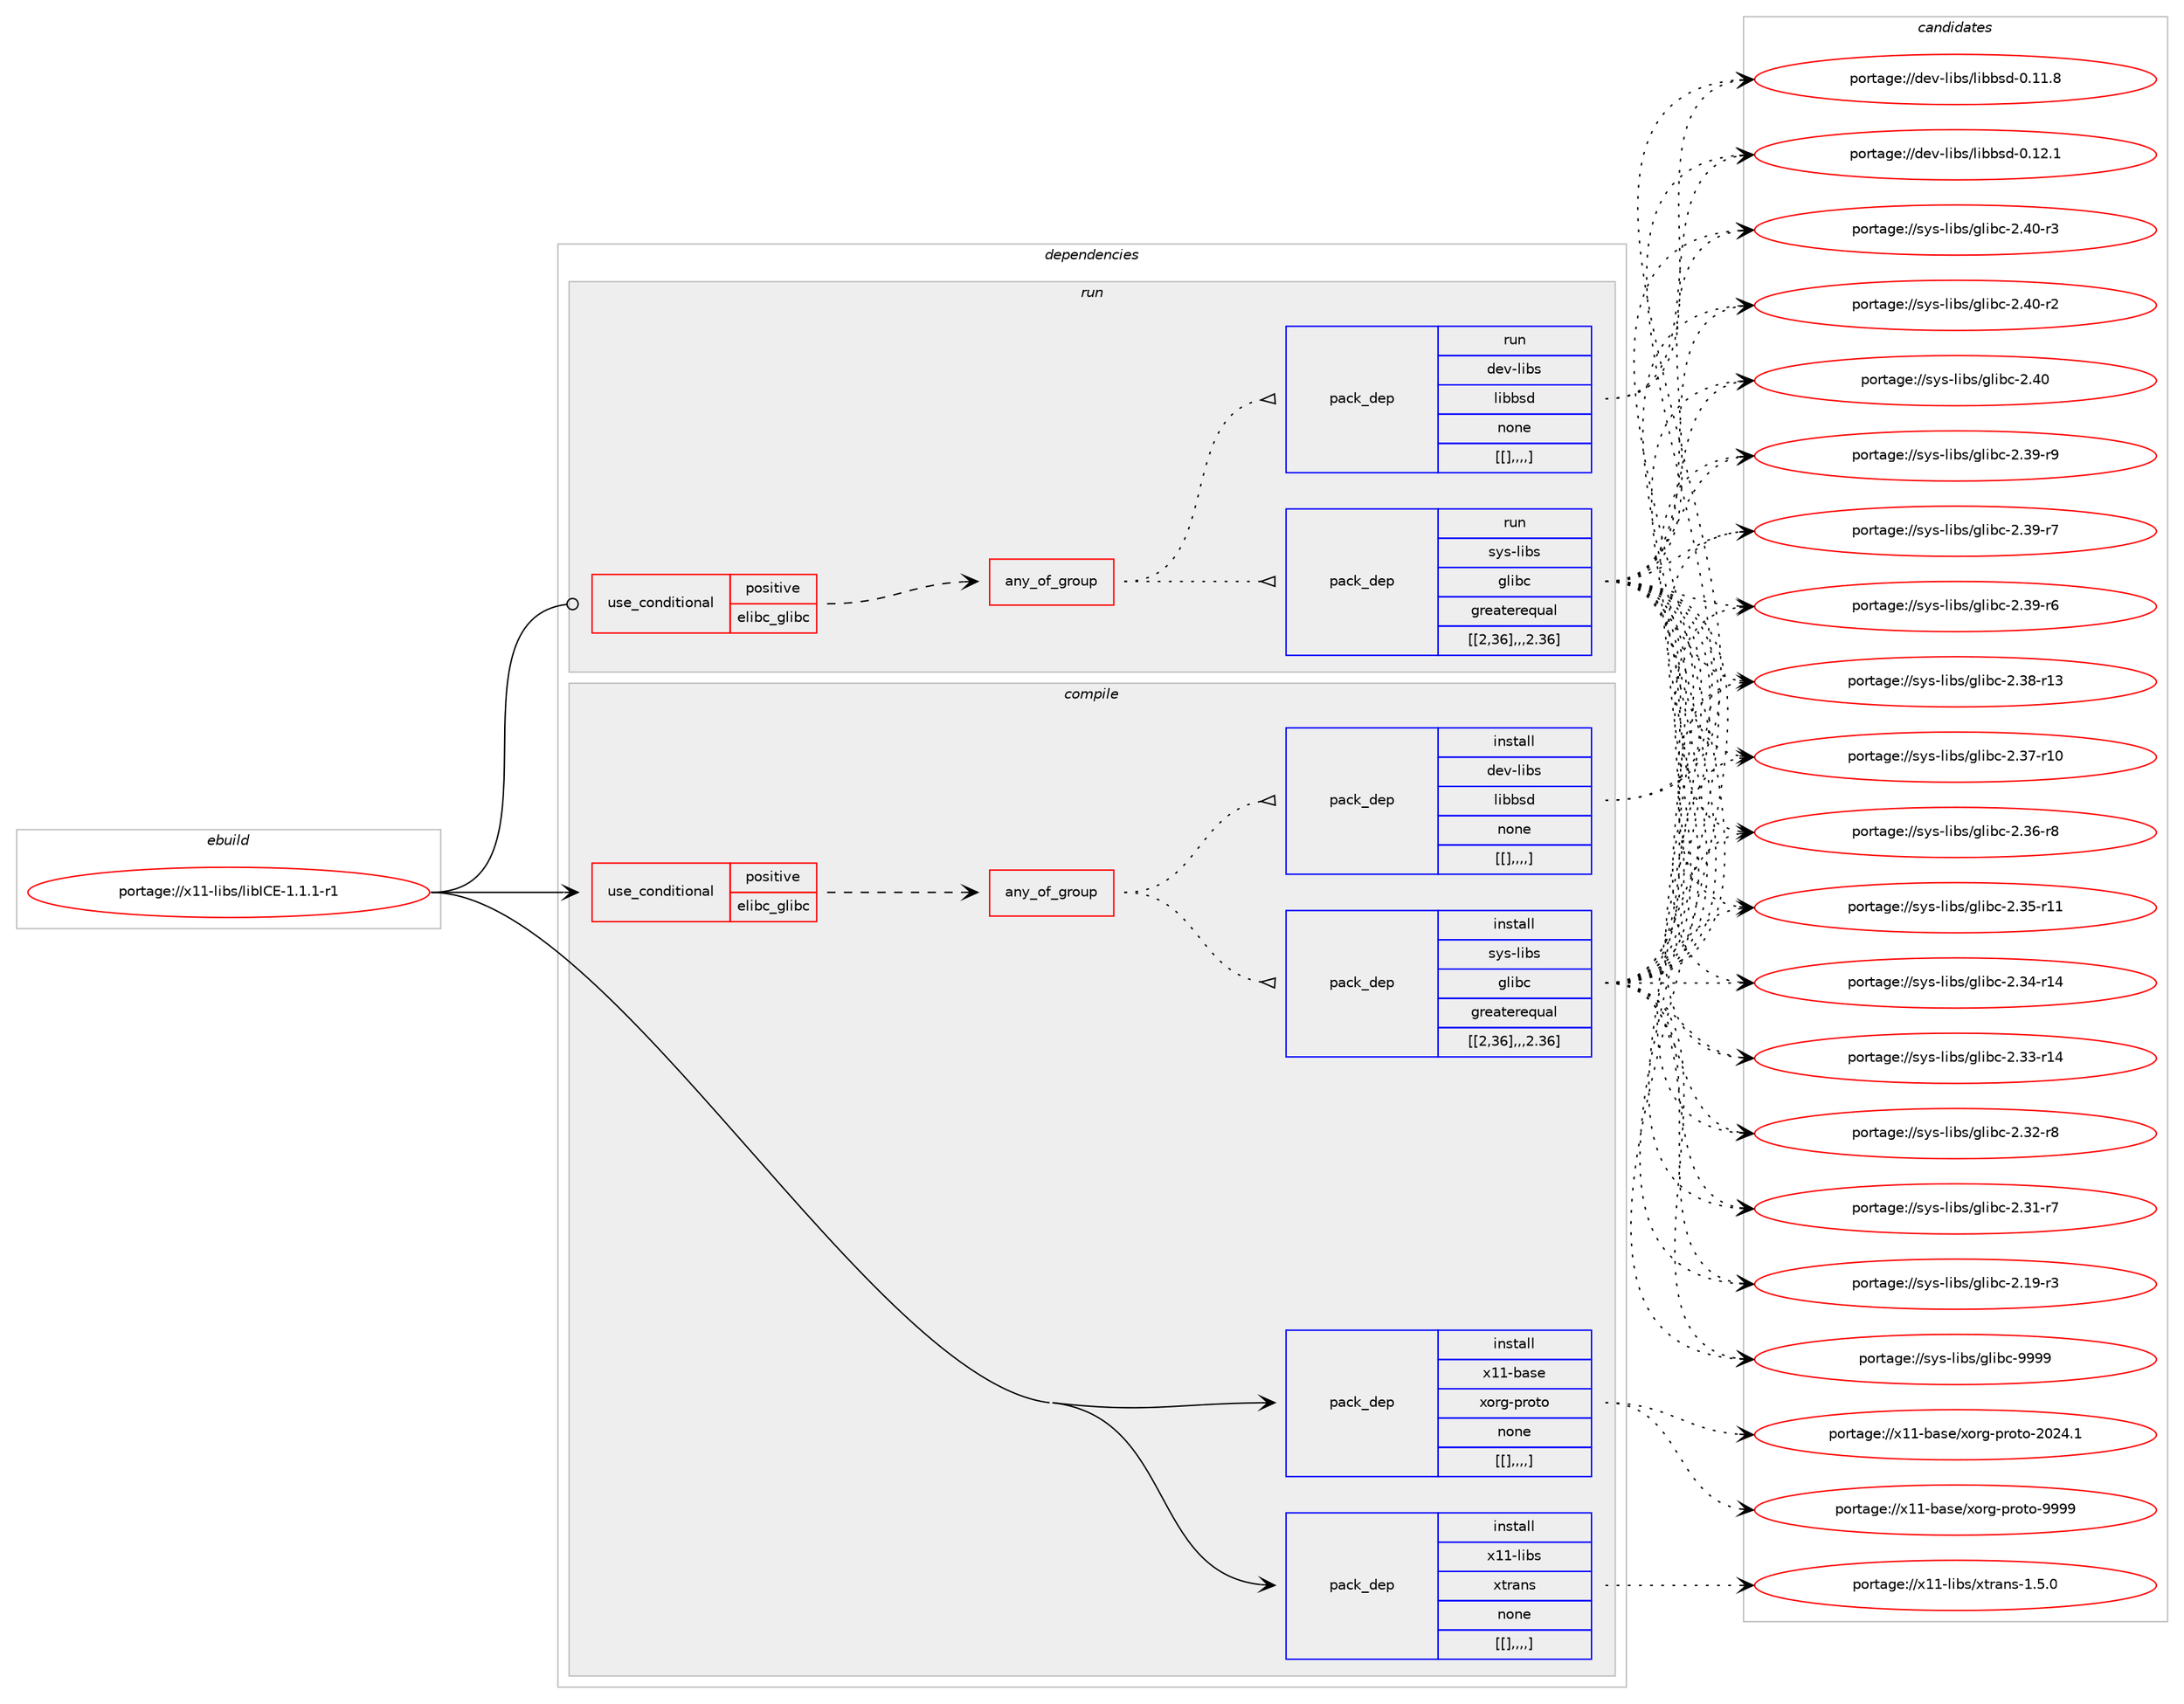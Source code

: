digraph prolog {

# *************
# Graph options
# *************

newrank=true;
concentrate=true;
compound=true;
graph [rankdir=LR,fontname=Helvetica,fontsize=10,ranksep=1.5];#, ranksep=2.5, nodesep=0.2];
edge  [arrowhead=vee];
node  [fontname=Helvetica,fontsize=10];

# **********
# The ebuild
# **********

subgraph cluster_leftcol {
color=gray;
label=<<i>ebuild</i>>;
id [label="portage://x11-libs/libICE-1.1.1-r1", color=red, width=4, href="../x11-libs/libICE-1.1.1-r1.svg"];
}

# ****************
# The dependencies
# ****************

subgraph cluster_midcol {
color=gray;
label=<<i>dependencies</i>>;
subgraph cluster_compile {
fillcolor="#eeeeee";
style=filled;
label=<<i>compile</i>>;
subgraph cond126645 {
dependency476670 [label=<<TABLE BORDER="0" CELLBORDER="1" CELLSPACING="0" CELLPADDING="4"><TR><TD ROWSPAN="3" CELLPADDING="10">use_conditional</TD></TR><TR><TD>positive</TD></TR><TR><TD>elibc_glibc</TD></TR></TABLE>>, shape=none, color=red];
subgraph any3283 {
dependency476671 [label=<<TABLE BORDER="0" CELLBORDER="1" CELLSPACING="0" CELLPADDING="4"><TR><TD CELLPADDING="10">any_of_group</TD></TR></TABLE>>, shape=none, color=red];subgraph pack346519 {
dependency476672 [label=<<TABLE BORDER="0" CELLBORDER="1" CELLSPACING="0" CELLPADDING="4" WIDTH="220"><TR><TD ROWSPAN="6" CELLPADDING="30">pack_dep</TD></TR><TR><TD WIDTH="110">install</TD></TR><TR><TD>sys-libs</TD></TR><TR><TD>glibc</TD></TR><TR><TD>greaterequal</TD></TR><TR><TD>[[2,36],,,2.36]</TD></TR></TABLE>>, shape=none, color=blue];
}
dependency476671:e -> dependency476672:w [weight=20,style="dotted",arrowhead="oinv"];
subgraph pack346520 {
dependency476673 [label=<<TABLE BORDER="0" CELLBORDER="1" CELLSPACING="0" CELLPADDING="4" WIDTH="220"><TR><TD ROWSPAN="6" CELLPADDING="30">pack_dep</TD></TR><TR><TD WIDTH="110">install</TD></TR><TR><TD>dev-libs</TD></TR><TR><TD>libbsd</TD></TR><TR><TD>none</TD></TR><TR><TD>[[],,,,]</TD></TR></TABLE>>, shape=none, color=blue];
}
dependency476671:e -> dependency476673:w [weight=20,style="dotted",arrowhead="oinv"];
}
dependency476670:e -> dependency476671:w [weight=20,style="dashed",arrowhead="vee"];
}
id:e -> dependency476670:w [weight=20,style="solid",arrowhead="vee"];
subgraph pack346521 {
dependency476674 [label=<<TABLE BORDER="0" CELLBORDER="1" CELLSPACING="0" CELLPADDING="4" WIDTH="220"><TR><TD ROWSPAN="6" CELLPADDING="30">pack_dep</TD></TR><TR><TD WIDTH="110">install</TD></TR><TR><TD>x11-base</TD></TR><TR><TD>xorg-proto</TD></TR><TR><TD>none</TD></TR><TR><TD>[[],,,,]</TD></TR></TABLE>>, shape=none, color=blue];
}
id:e -> dependency476674:w [weight=20,style="solid",arrowhead="vee"];
subgraph pack346522 {
dependency476675 [label=<<TABLE BORDER="0" CELLBORDER="1" CELLSPACING="0" CELLPADDING="4" WIDTH="220"><TR><TD ROWSPAN="6" CELLPADDING="30">pack_dep</TD></TR><TR><TD WIDTH="110">install</TD></TR><TR><TD>x11-libs</TD></TR><TR><TD>xtrans</TD></TR><TR><TD>none</TD></TR><TR><TD>[[],,,,]</TD></TR></TABLE>>, shape=none, color=blue];
}
id:e -> dependency476675:w [weight=20,style="solid",arrowhead="vee"];
}
subgraph cluster_compileandrun {
fillcolor="#eeeeee";
style=filled;
label=<<i>compile and run</i>>;
}
subgraph cluster_run {
fillcolor="#eeeeee";
style=filled;
label=<<i>run</i>>;
subgraph cond126646 {
dependency476676 [label=<<TABLE BORDER="0" CELLBORDER="1" CELLSPACING="0" CELLPADDING="4"><TR><TD ROWSPAN="3" CELLPADDING="10">use_conditional</TD></TR><TR><TD>positive</TD></TR><TR><TD>elibc_glibc</TD></TR></TABLE>>, shape=none, color=red];
subgraph any3284 {
dependency476677 [label=<<TABLE BORDER="0" CELLBORDER="1" CELLSPACING="0" CELLPADDING="4"><TR><TD CELLPADDING="10">any_of_group</TD></TR></TABLE>>, shape=none, color=red];subgraph pack346523 {
dependency476678 [label=<<TABLE BORDER="0" CELLBORDER="1" CELLSPACING="0" CELLPADDING="4" WIDTH="220"><TR><TD ROWSPAN="6" CELLPADDING="30">pack_dep</TD></TR><TR><TD WIDTH="110">run</TD></TR><TR><TD>sys-libs</TD></TR><TR><TD>glibc</TD></TR><TR><TD>greaterequal</TD></TR><TR><TD>[[2,36],,,2.36]</TD></TR></TABLE>>, shape=none, color=blue];
}
dependency476677:e -> dependency476678:w [weight=20,style="dotted",arrowhead="oinv"];
subgraph pack346524 {
dependency476679 [label=<<TABLE BORDER="0" CELLBORDER="1" CELLSPACING="0" CELLPADDING="4" WIDTH="220"><TR><TD ROWSPAN="6" CELLPADDING="30">pack_dep</TD></TR><TR><TD WIDTH="110">run</TD></TR><TR><TD>dev-libs</TD></TR><TR><TD>libbsd</TD></TR><TR><TD>none</TD></TR><TR><TD>[[],,,,]</TD></TR></TABLE>>, shape=none, color=blue];
}
dependency476677:e -> dependency476679:w [weight=20,style="dotted",arrowhead="oinv"];
}
dependency476676:e -> dependency476677:w [weight=20,style="dashed",arrowhead="vee"];
}
id:e -> dependency476676:w [weight=20,style="solid",arrowhead="odot"];
}
}

# **************
# The candidates
# **************

subgraph cluster_choices {
rank=same;
color=gray;
label=<<i>candidates</i>>;

subgraph choice346519 {
color=black;
nodesep=1;
choice11512111545108105981154710310810598994557575757 [label="portage://sys-libs/glibc-9999", color=red, width=4,href="../sys-libs/glibc-9999.svg"];
choice115121115451081059811547103108105989945504652484511451 [label="portage://sys-libs/glibc-2.40-r3", color=red, width=4,href="../sys-libs/glibc-2.40-r3.svg"];
choice115121115451081059811547103108105989945504652484511450 [label="portage://sys-libs/glibc-2.40-r2", color=red, width=4,href="../sys-libs/glibc-2.40-r2.svg"];
choice11512111545108105981154710310810598994550465248 [label="portage://sys-libs/glibc-2.40", color=red, width=4,href="../sys-libs/glibc-2.40.svg"];
choice115121115451081059811547103108105989945504651574511457 [label="portage://sys-libs/glibc-2.39-r9", color=red, width=4,href="../sys-libs/glibc-2.39-r9.svg"];
choice115121115451081059811547103108105989945504651574511455 [label="portage://sys-libs/glibc-2.39-r7", color=red, width=4,href="../sys-libs/glibc-2.39-r7.svg"];
choice115121115451081059811547103108105989945504651574511454 [label="portage://sys-libs/glibc-2.39-r6", color=red, width=4,href="../sys-libs/glibc-2.39-r6.svg"];
choice11512111545108105981154710310810598994550465156451144951 [label="portage://sys-libs/glibc-2.38-r13", color=red, width=4,href="../sys-libs/glibc-2.38-r13.svg"];
choice11512111545108105981154710310810598994550465155451144948 [label="portage://sys-libs/glibc-2.37-r10", color=red, width=4,href="../sys-libs/glibc-2.37-r10.svg"];
choice115121115451081059811547103108105989945504651544511456 [label="portage://sys-libs/glibc-2.36-r8", color=red, width=4,href="../sys-libs/glibc-2.36-r8.svg"];
choice11512111545108105981154710310810598994550465153451144949 [label="portage://sys-libs/glibc-2.35-r11", color=red, width=4,href="../sys-libs/glibc-2.35-r11.svg"];
choice11512111545108105981154710310810598994550465152451144952 [label="portage://sys-libs/glibc-2.34-r14", color=red, width=4,href="../sys-libs/glibc-2.34-r14.svg"];
choice11512111545108105981154710310810598994550465151451144952 [label="portage://sys-libs/glibc-2.33-r14", color=red, width=4,href="../sys-libs/glibc-2.33-r14.svg"];
choice115121115451081059811547103108105989945504651504511456 [label="portage://sys-libs/glibc-2.32-r8", color=red, width=4,href="../sys-libs/glibc-2.32-r8.svg"];
choice115121115451081059811547103108105989945504651494511455 [label="portage://sys-libs/glibc-2.31-r7", color=red, width=4,href="../sys-libs/glibc-2.31-r7.svg"];
choice115121115451081059811547103108105989945504649574511451 [label="portage://sys-libs/glibc-2.19-r3", color=red, width=4,href="../sys-libs/glibc-2.19-r3.svg"];
dependency476672:e -> choice11512111545108105981154710310810598994557575757:w [style=dotted,weight="100"];
dependency476672:e -> choice115121115451081059811547103108105989945504652484511451:w [style=dotted,weight="100"];
dependency476672:e -> choice115121115451081059811547103108105989945504652484511450:w [style=dotted,weight="100"];
dependency476672:e -> choice11512111545108105981154710310810598994550465248:w [style=dotted,weight="100"];
dependency476672:e -> choice115121115451081059811547103108105989945504651574511457:w [style=dotted,weight="100"];
dependency476672:e -> choice115121115451081059811547103108105989945504651574511455:w [style=dotted,weight="100"];
dependency476672:e -> choice115121115451081059811547103108105989945504651574511454:w [style=dotted,weight="100"];
dependency476672:e -> choice11512111545108105981154710310810598994550465156451144951:w [style=dotted,weight="100"];
dependency476672:e -> choice11512111545108105981154710310810598994550465155451144948:w [style=dotted,weight="100"];
dependency476672:e -> choice115121115451081059811547103108105989945504651544511456:w [style=dotted,weight="100"];
dependency476672:e -> choice11512111545108105981154710310810598994550465153451144949:w [style=dotted,weight="100"];
dependency476672:e -> choice11512111545108105981154710310810598994550465152451144952:w [style=dotted,weight="100"];
dependency476672:e -> choice11512111545108105981154710310810598994550465151451144952:w [style=dotted,weight="100"];
dependency476672:e -> choice115121115451081059811547103108105989945504651504511456:w [style=dotted,weight="100"];
dependency476672:e -> choice115121115451081059811547103108105989945504651494511455:w [style=dotted,weight="100"];
dependency476672:e -> choice115121115451081059811547103108105989945504649574511451:w [style=dotted,weight="100"];
}
subgraph choice346520 {
color=black;
nodesep=1;
choice100101118451081059811547108105989811510045484649504649 [label="portage://dev-libs/libbsd-0.12.1", color=red, width=4,href="../dev-libs/libbsd-0.12.1.svg"];
choice100101118451081059811547108105989811510045484649494656 [label="portage://dev-libs/libbsd-0.11.8", color=red, width=4,href="../dev-libs/libbsd-0.11.8.svg"];
dependency476673:e -> choice100101118451081059811547108105989811510045484649504649:w [style=dotted,weight="100"];
dependency476673:e -> choice100101118451081059811547108105989811510045484649494656:w [style=dotted,weight="100"];
}
subgraph choice346521 {
color=black;
nodesep=1;
choice120494945989711510147120111114103451121141111161114557575757 [label="portage://x11-base/xorg-proto-9999", color=red, width=4,href="../x11-base/xorg-proto-9999.svg"];
choice1204949459897115101471201111141034511211411111611145504850524649 [label="portage://x11-base/xorg-proto-2024.1", color=red, width=4,href="../x11-base/xorg-proto-2024.1.svg"];
dependency476674:e -> choice120494945989711510147120111114103451121141111161114557575757:w [style=dotted,weight="100"];
dependency476674:e -> choice1204949459897115101471201111141034511211411111611145504850524649:w [style=dotted,weight="100"];
}
subgraph choice346522 {
color=black;
nodesep=1;
choice120494945108105981154712011611497110115454946534648 [label="portage://x11-libs/xtrans-1.5.0", color=red, width=4,href="../x11-libs/xtrans-1.5.0.svg"];
dependency476675:e -> choice120494945108105981154712011611497110115454946534648:w [style=dotted,weight="100"];
}
subgraph choice346523 {
color=black;
nodesep=1;
choice11512111545108105981154710310810598994557575757 [label="portage://sys-libs/glibc-9999", color=red, width=4,href="../sys-libs/glibc-9999.svg"];
choice115121115451081059811547103108105989945504652484511451 [label="portage://sys-libs/glibc-2.40-r3", color=red, width=4,href="../sys-libs/glibc-2.40-r3.svg"];
choice115121115451081059811547103108105989945504652484511450 [label="portage://sys-libs/glibc-2.40-r2", color=red, width=4,href="../sys-libs/glibc-2.40-r2.svg"];
choice11512111545108105981154710310810598994550465248 [label="portage://sys-libs/glibc-2.40", color=red, width=4,href="../sys-libs/glibc-2.40.svg"];
choice115121115451081059811547103108105989945504651574511457 [label="portage://sys-libs/glibc-2.39-r9", color=red, width=4,href="../sys-libs/glibc-2.39-r9.svg"];
choice115121115451081059811547103108105989945504651574511455 [label="portage://sys-libs/glibc-2.39-r7", color=red, width=4,href="../sys-libs/glibc-2.39-r7.svg"];
choice115121115451081059811547103108105989945504651574511454 [label="portage://sys-libs/glibc-2.39-r6", color=red, width=4,href="../sys-libs/glibc-2.39-r6.svg"];
choice11512111545108105981154710310810598994550465156451144951 [label="portage://sys-libs/glibc-2.38-r13", color=red, width=4,href="../sys-libs/glibc-2.38-r13.svg"];
choice11512111545108105981154710310810598994550465155451144948 [label="portage://sys-libs/glibc-2.37-r10", color=red, width=4,href="../sys-libs/glibc-2.37-r10.svg"];
choice115121115451081059811547103108105989945504651544511456 [label="portage://sys-libs/glibc-2.36-r8", color=red, width=4,href="../sys-libs/glibc-2.36-r8.svg"];
choice11512111545108105981154710310810598994550465153451144949 [label="portage://sys-libs/glibc-2.35-r11", color=red, width=4,href="../sys-libs/glibc-2.35-r11.svg"];
choice11512111545108105981154710310810598994550465152451144952 [label="portage://sys-libs/glibc-2.34-r14", color=red, width=4,href="../sys-libs/glibc-2.34-r14.svg"];
choice11512111545108105981154710310810598994550465151451144952 [label="portage://sys-libs/glibc-2.33-r14", color=red, width=4,href="../sys-libs/glibc-2.33-r14.svg"];
choice115121115451081059811547103108105989945504651504511456 [label="portage://sys-libs/glibc-2.32-r8", color=red, width=4,href="../sys-libs/glibc-2.32-r8.svg"];
choice115121115451081059811547103108105989945504651494511455 [label="portage://sys-libs/glibc-2.31-r7", color=red, width=4,href="../sys-libs/glibc-2.31-r7.svg"];
choice115121115451081059811547103108105989945504649574511451 [label="portage://sys-libs/glibc-2.19-r3", color=red, width=4,href="../sys-libs/glibc-2.19-r3.svg"];
dependency476678:e -> choice11512111545108105981154710310810598994557575757:w [style=dotted,weight="100"];
dependency476678:e -> choice115121115451081059811547103108105989945504652484511451:w [style=dotted,weight="100"];
dependency476678:e -> choice115121115451081059811547103108105989945504652484511450:w [style=dotted,weight="100"];
dependency476678:e -> choice11512111545108105981154710310810598994550465248:w [style=dotted,weight="100"];
dependency476678:e -> choice115121115451081059811547103108105989945504651574511457:w [style=dotted,weight="100"];
dependency476678:e -> choice115121115451081059811547103108105989945504651574511455:w [style=dotted,weight="100"];
dependency476678:e -> choice115121115451081059811547103108105989945504651574511454:w [style=dotted,weight="100"];
dependency476678:e -> choice11512111545108105981154710310810598994550465156451144951:w [style=dotted,weight="100"];
dependency476678:e -> choice11512111545108105981154710310810598994550465155451144948:w [style=dotted,weight="100"];
dependency476678:e -> choice115121115451081059811547103108105989945504651544511456:w [style=dotted,weight="100"];
dependency476678:e -> choice11512111545108105981154710310810598994550465153451144949:w [style=dotted,weight="100"];
dependency476678:e -> choice11512111545108105981154710310810598994550465152451144952:w [style=dotted,weight="100"];
dependency476678:e -> choice11512111545108105981154710310810598994550465151451144952:w [style=dotted,weight="100"];
dependency476678:e -> choice115121115451081059811547103108105989945504651504511456:w [style=dotted,weight="100"];
dependency476678:e -> choice115121115451081059811547103108105989945504651494511455:w [style=dotted,weight="100"];
dependency476678:e -> choice115121115451081059811547103108105989945504649574511451:w [style=dotted,weight="100"];
}
subgraph choice346524 {
color=black;
nodesep=1;
choice100101118451081059811547108105989811510045484649504649 [label="portage://dev-libs/libbsd-0.12.1", color=red, width=4,href="../dev-libs/libbsd-0.12.1.svg"];
choice100101118451081059811547108105989811510045484649494656 [label="portage://dev-libs/libbsd-0.11.8", color=red, width=4,href="../dev-libs/libbsd-0.11.8.svg"];
dependency476679:e -> choice100101118451081059811547108105989811510045484649504649:w [style=dotted,weight="100"];
dependency476679:e -> choice100101118451081059811547108105989811510045484649494656:w [style=dotted,weight="100"];
}
}

}
